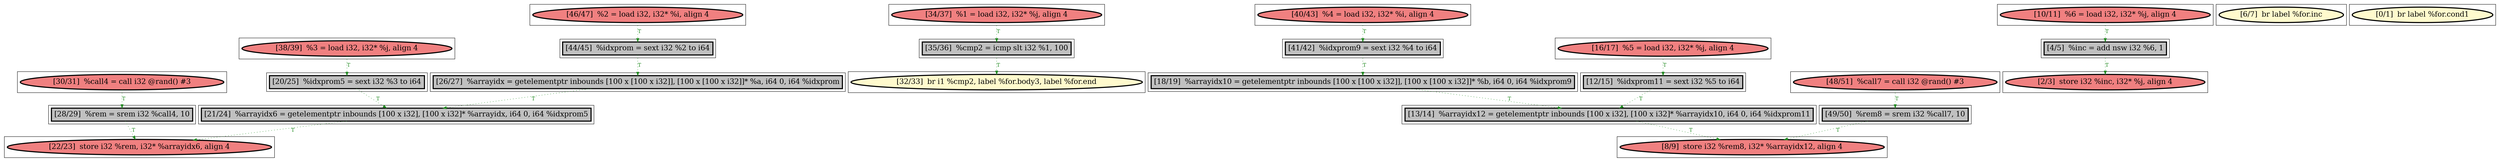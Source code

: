 
digraph G {



node1277->node1276 [style=dotted,color=forestgreen,label="T",fontcolor=forestgreen ]
node1278->node1273 [style=dotted,color=forestgreen,label="T",fontcolor=forestgreen ]
node1266->node1264 [style=dotted,color=forestgreen,label="T",fontcolor=forestgreen ]
node1271->node1269 [style=dotted,color=forestgreen,label="T",fontcolor=forestgreen ]
node1267->node1270 [style=dotted,color=forestgreen,label="T",fontcolor=forestgreen ]
node1260->node1263 [style=dotted,color=forestgreen,label="T",fontcolor=forestgreen ]
node1261->node1260 [style=dotted,color=forestgreen,label="T",fontcolor=forestgreen ]
node1264->node1262 [style=dotted,color=forestgreen,label="T",fontcolor=forestgreen ]
node1262->node1263 [style=dotted,color=forestgreen,label="T",fontcolor=forestgreen ]
node1269->node1279 [style=dotted,color=forestgreen,label="T",fontcolor=forestgreen ]
node1272->node1278 [style=dotted,color=forestgreen,label="T",fontcolor=forestgreen ]
node1259->node1256 [style=dotted,color=forestgreen,label="T",fontcolor=forestgreen ]
node1270->node1258 [style=dotted,color=forestgreen,label="T",fontcolor=forestgreen ]
node1263->node1258 [style=dotted,color=forestgreen,label="T",fontcolor=forestgreen ]
node1256->node1255 [style=dotted,color=forestgreen,label="T",fontcolor=forestgreen ]
node1279->node1265 [style=dotted,color=forestgreen,label="T",fontcolor=forestgreen ]
node1276->node1279 [style=dotted,color=forestgreen,label="T",fontcolor=forestgreen ]
node1274->node1275 [style=dotted,color=forestgreen,label="T",fontcolor=forestgreen ]
node1268->node1277 [style=dotted,color=forestgreen,label="T",fontcolor=forestgreen ]
node1275->node1265 [style=dotted,color=forestgreen,label="T",fontcolor=forestgreen ]


subgraph cluster25 {


node1279 [penwidth=3.0,fontsize=20,fillcolor=grey,label="[21/24]  %arrayidx6 = getelementptr inbounds [100 x i32], [100 x i32]* %arrayidx, i64 0, i64 %idxprom5",shape=rectangle,style=filled ]



}

subgraph cluster24 {


node1278 [penwidth=3.0,fontsize=20,fillcolor=grey,label="[35/36]  %cmp2 = icmp slt i32 %1, 100",shape=rectangle,style=filled ]



}

subgraph cluster22 {


node1276 [penwidth=3.0,fontsize=20,fillcolor=grey,label="[26/27]  %arrayidx = getelementptr inbounds [100 x [100 x i32]], [100 x [100 x i32]]* %a, i64 0, i64 %idxprom",shape=rectangle,style=filled ]



}

subgraph cluster20 {


node1274 [penwidth=3.0,fontsize=20,fillcolor=lightcoral,label="[30/31]  %call4 = call i32 @rand() #3",shape=ellipse,style=filled ]



}

subgraph cluster18 {


node1272 [penwidth=3.0,fontsize=20,fillcolor=lightcoral,label="[34/37]  %1 = load i32, i32* %j, align 4",shape=ellipse,style=filled ]



}

subgraph cluster16 {


node1270 [penwidth=3.0,fontsize=20,fillcolor=grey,label="[49/50]  %rem8 = srem i32 %call7, 10",shape=rectangle,style=filled ]



}

subgraph cluster17 {


node1271 [penwidth=3.0,fontsize=20,fillcolor=lightcoral,label="[38/39]  %3 = load i32, i32* %j, align 4",shape=ellipse,style=filled ]



}

subgraph cluster4 {


node1258 [penwidth=3.0,fontsize=20,fillcolor=lightcoral,label="[8/9]  store i32 %rem8, i32* %arrayidx12, align 4",shape=ellipse,style=filled ]



}

subgraph cluster3 {


node1257 [penwidth=3.0,fontsize=20,fillcolor=lemonchiffon,label="[6/7]  br label %for.inc",shape=ellipse,style=filled ]



}

subgraph cluster2 {


node1256 [penwidth=3.0,fontsize=20,fillcolor=grey,label="[4/5]  %inc = add nsw i32 %6, 1",shape=rectangle,style=filled ]



}

subgraph cluster1 {


node1255 [penwidth=3.0,fontsize=20,fillcolor=lightcoral,label="[2/3]  store i32 %inc, i32* %j, align 4",shape=ellipse,style=filled ]



}

subgraph cluster12 {


node1266 [penwidth=3.0,fontsize=20,fillcolor=lightcoral,label="[40/43]  %4 = load i32, i32* %i, align 4",shape=ellipse,style=filled ]



}

subgraph cluster5 {


node1259 [penwidth=3.0,fontsize=20,fillcolor=lightcoral,label="[10/11]  %6 = load i32, i32* %j, align 4",shape=ellipse,style=filled ]



}

subgraph cluster0 {


node1254 [penwidth=3.0,fontsize=20,fillcolor=lemonchiffon,label="[0/1]  br label %for.cond1",shape=ellipse,style=filled ]



}

subgraph cluster6 {


node1260 [penwidth=3.0,fontsize=20,fillcolor=grey,label="[12/15]  %idxprom11 = sext i32 %5 to i64",shape=rectangle,style=filled ]



}

subgraph cluster14 {


node1268 [penwidth=3.0,fontsize=20,fillcolor=lightcoral,label="[46/47]  %2 = load i32, i32* %i, align 4",shape=ellipse,style=filled ]



}

subgraph cluster7 {


node1261 [penwidth=3.0,fontsize=20,fillcolor=lightcoral,label="[16/17]  %5 = load i32, i32* %j, align 4",shape=ellipse,style=filled ]



}

subgraph cluster23 {


node1277 [penwidth=3.0,fontsize=20,fillcolor=grey,label="[44/45]  %idxprom = sext i32 %2 to i64",shape=rectangle,style=filled ]



}

subgraph cluster8 {


node1262 [penwidth=3.0,fontsize=20,fillcolor=grey,label="[18/19]  %arrayidx10 = getelementptr inbounds [100 x [100 x i32]], [100 x [100 x i32]]* %b, i64 0, i64 %idxprom9",shape=rectangle,style=filled ]



}

subgraph cluster21 {


node1275 [penwidth=3.0,fontsize=20,fillcolor=grey,label="[28/29]  %rem = srem i32 %call4, 10",shape=rectangle,style=filled ]



}

subgraph cluster9 {


node1263 [penwidth=3.0,fontsize=20,fillcolor=grey,label="[13/14]  %arrayidx12 = getelementptr inbounds [100 x i32], [100 x i32]* %arrayidx10, i64 0, i64 %idxprom11",shape=rectangle,style=filled ]



}

subgraph cluster19 {


node1273 [penwidth=3.0,fontsize=20,fillcolor=lemonchiffon,label="[32/33]  br i1 %cmp2, label %for.body3, label %for.end",shape=ellipse,style=filled ]



}

subgraph cluster10 {


node1264 [penwidth=3.0,fontsize=20,fillcolor=grey,label="[41/42]  %idxprom9 = sext i32 %4 to i64",shape=rectangle,style=filled ]



}

subgraph cluster11 {


node1265 [penwidth=3.0,fontsize=20,fillcolor=lightcoral,label="[22/23]  store i32 %rem, i32* %arrayidx6, align 4",shape=ellipse,style=filled ]



}

subgraph cluster13 {


node1267 [penwidth=3.0,fontsize=20,fillcolor=lightcoral,label="[48/51]  %call7 = call i32 @rand() #3",shape=ellipse,style=filled ]



}

subgraph cluster15 {


node1269 [penwidth=3.0,fontsize=20,fillcolor=grey,label="[20/25]  %idxprom5 = sext i32 %3 to i64",shape=rectangle,style=filled ]



}

}
